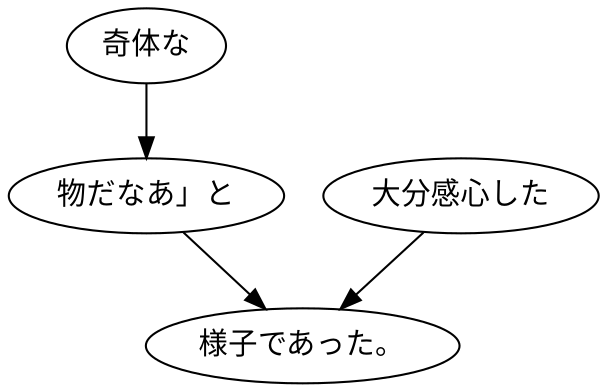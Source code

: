 digraph graph5677 {
	node0 [label="奇体な"];
	node1 [label="物だなあ」と"];
	node2 [label="大分感心した"];
	node3 [label="様子であった。"];
	node0 -> node1;
	node1 -> node3;
	node2 -> node3;
}

